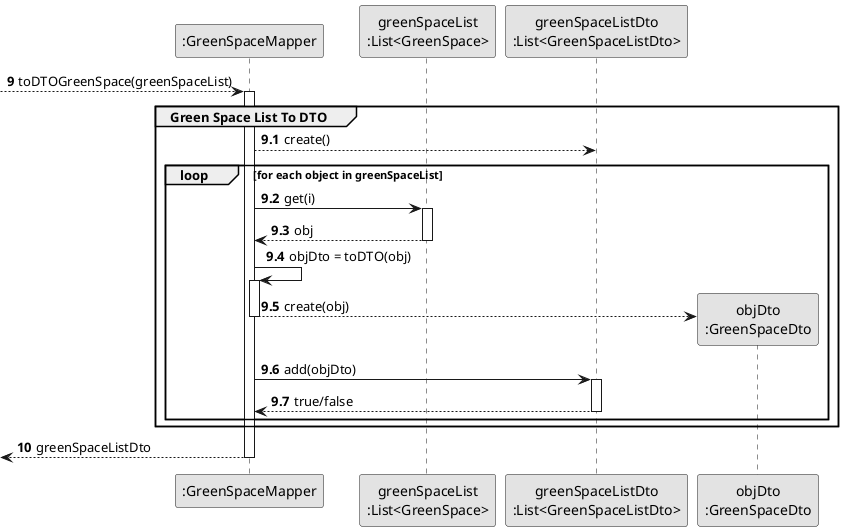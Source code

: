 @startuml
'https://plantuml.com/sequence-diagram
skinparam monochrome true
skinparam packageStyle rectangle
skinparam shadowing false

participant ":GreenSpaceMapper" as GSMP
participant "greenSpaceList\n:List<GreenSpace>" as GSLIST
participant "greenSpaceListDto\n:List<GreenSpaceListDto>" as GSLDTO
participant "objDto\n:GreenSpaceDto" as DTOGS

autonumber 9

--> GSMP : toDTOGreenSpace(greenSpaceList)

autonumber 9.1

activate GSMP

group Green Space List To DTO

        GSMP --> GSLDTO : create()

    loop for each object in greenSpaceList

        GSMP -> GSLIST : get(i)
    activate GSLIST

        GSLIST --> GSMP : obj
    deactivate GSLIST

        GSMP -> GSMP : objDto = toDTO(obj)
    activate GSMP

        GSMP --> DTOGS** : create(obj)
    deactivate GSMP

        GSMP -> GSLDTO : add(objDto)
    activate GSLDTO

        GSLDTO --> GSMP : true/false
    deactivate GSLDTO

    end

end

autonumber 10

<-- GSMP : greenSpaceListDto

deactivate GSMP
@enduml
